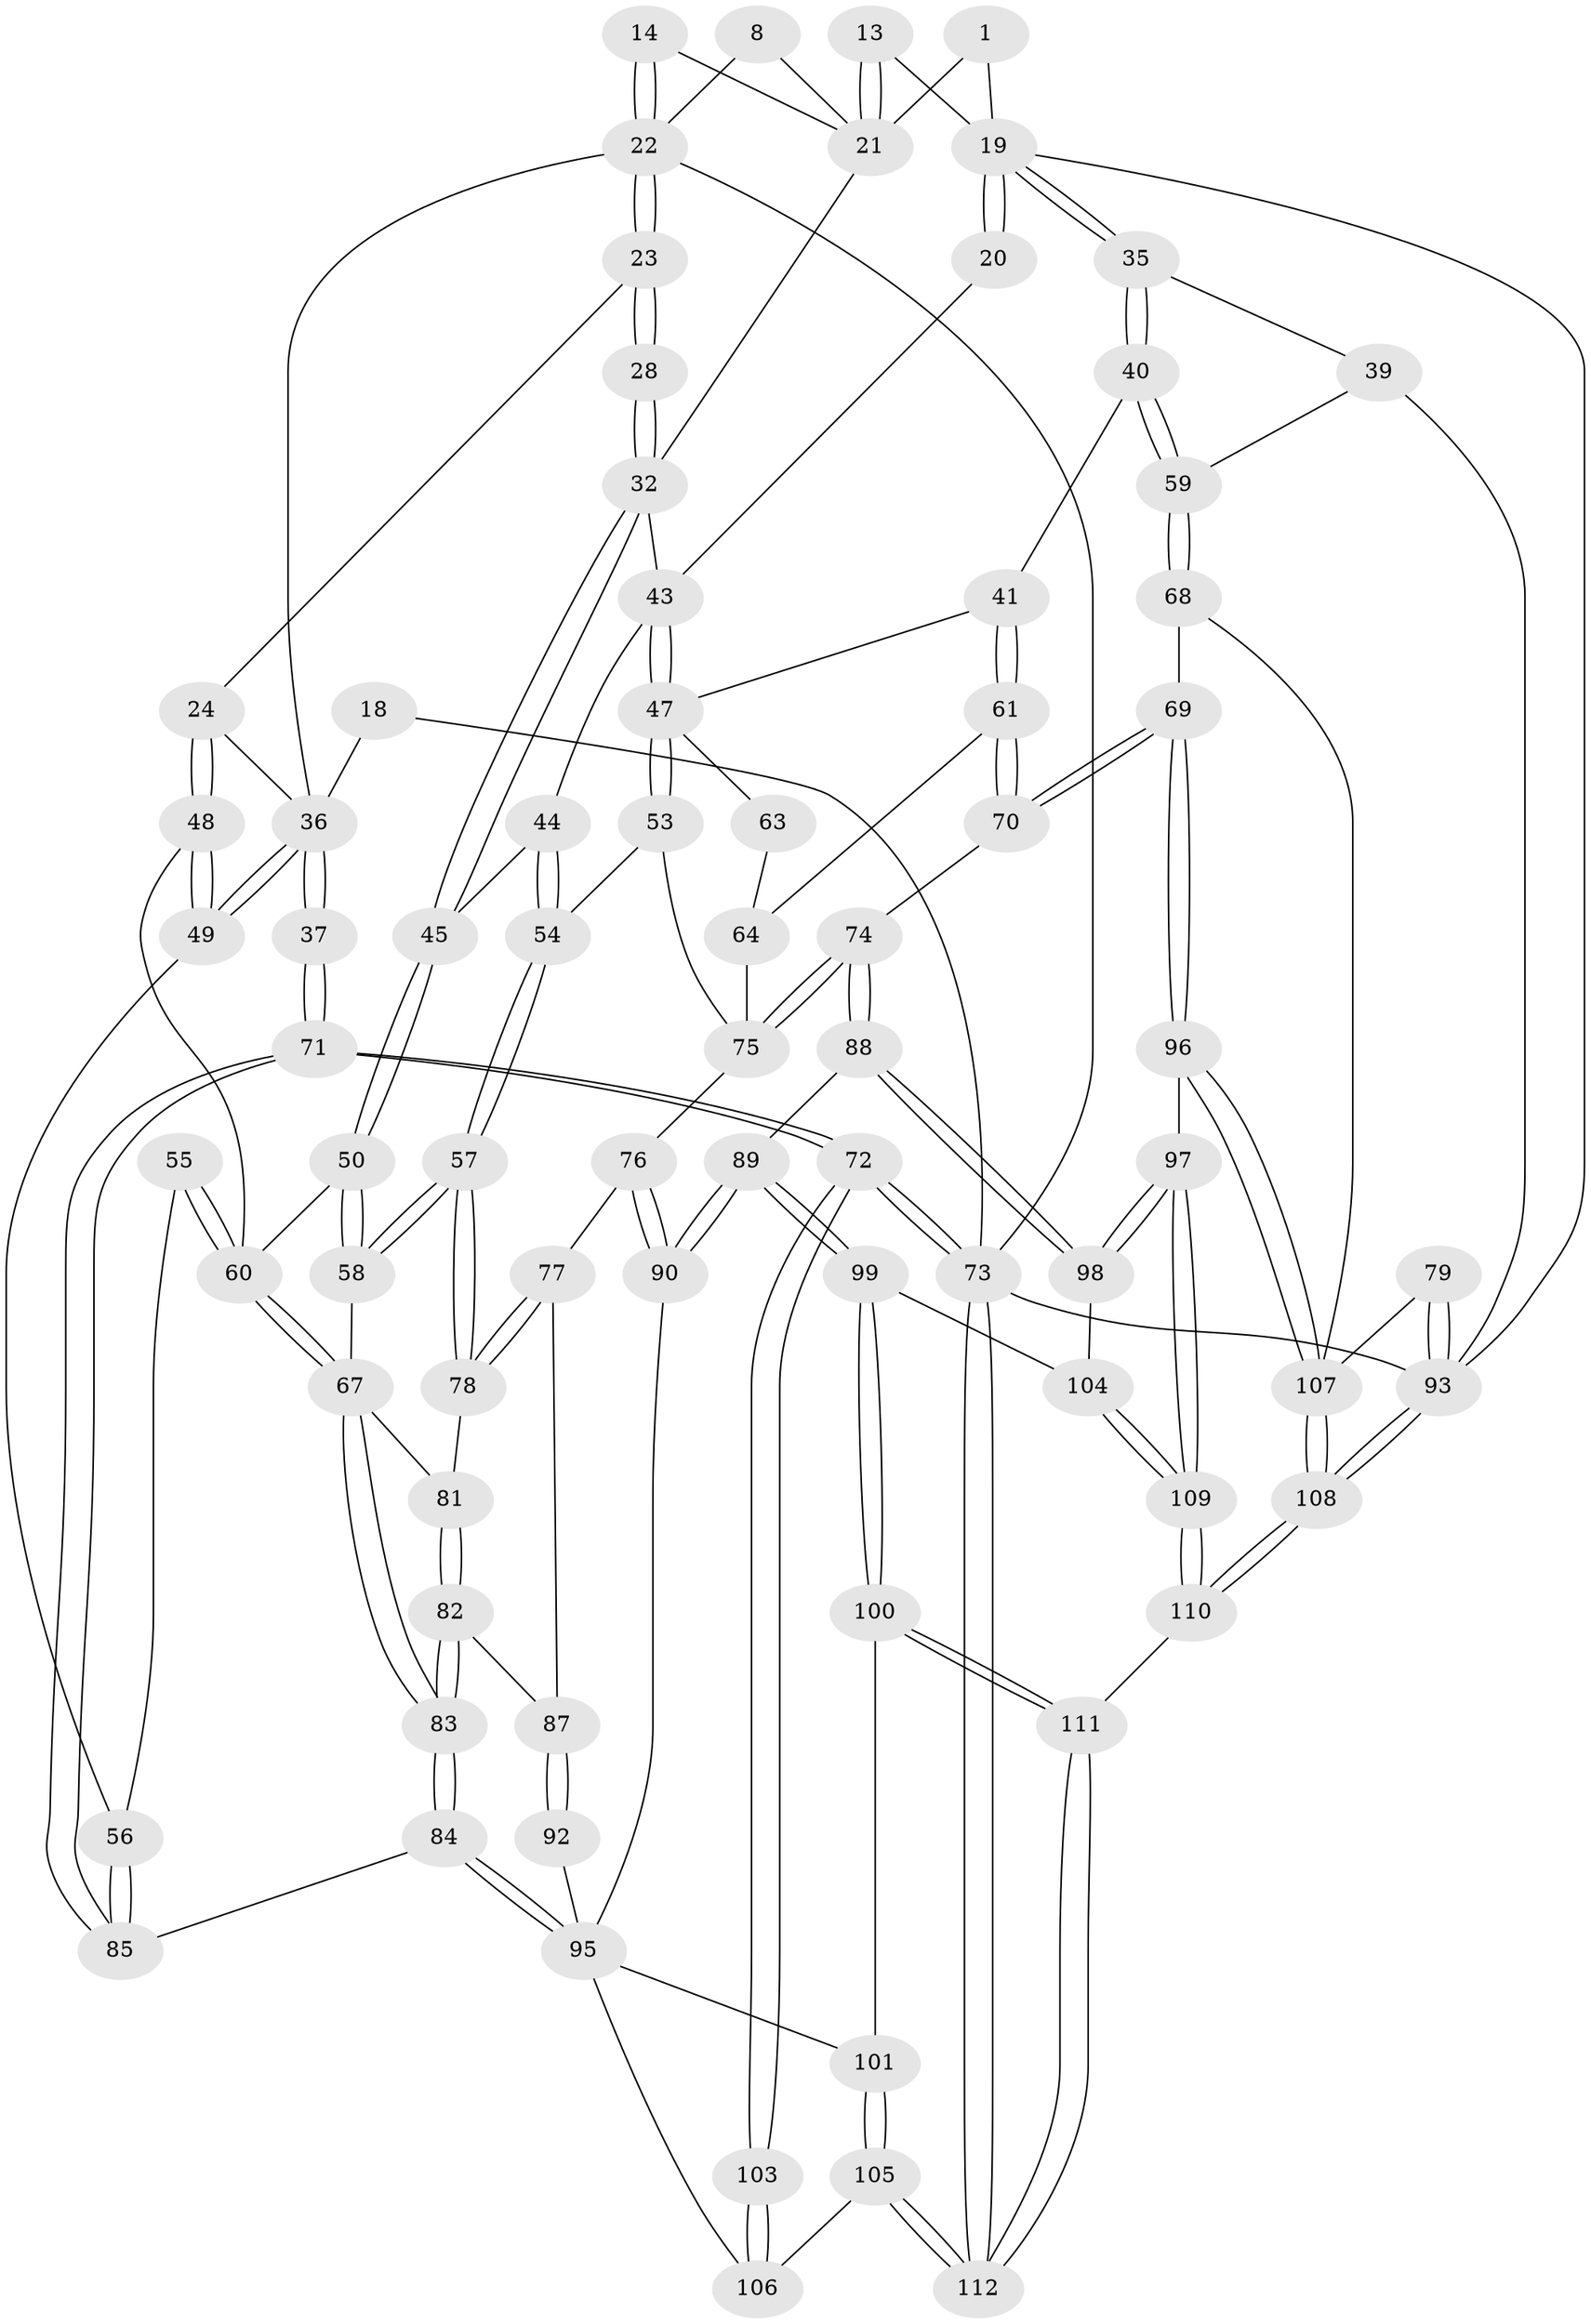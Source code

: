 // original degree distribution, {3: 0.017857142857142856, 4: 0.26785714285714285, 5: 0.4642857142857143, 6: 0.25}
// Generated by graph-tools (version 1.1) at 2025/05/03/04/25 22:05:09]
// undirected, 78 vertices, 185 edges
graph export_dot {
graph [start="1"]
  node [color=gray90,style=filled];
  1 [pos="+0.3516718004210663+0"];
  8 [pos="+0.17145544570605842+0"];
  13 [pos="+0.5911416223008855+0.09066225270741415"];
  14 [pos="+0.26189036217387673+0.12321483782765336"];
  18 [pos="+0+0"];
  19 [pos="+0.7515161612890284+0.19113401764249136",super="+3+12"];
  20 [pos="+0.6156218575551786+0.1754930063870848"];
  21 [pos="+0.40702038984362676+0.07010364881740822",super="+11+9"];
  22 [pos="+0.23900044077674493+0.2051636540765747",super="+16+15"];
  23 [pos="+0.2398676313806621+0.211754248841348"];
  24 [pos="+0.1835846487777248+0.24547691972673627"];
  28 [pos="+0.31315015032160404+0.25410437237710065"];
  32 [pos="+0.3244381603668681+0.2671396171849865",super="+29+27"];
  35 [pos="+0.8151713980884869+0.2650642419550518"];
  36 [pos="+0+0.38262966031044976",super="+25+33"];
  37 [pos="+0+0.35994394327130735"];
  39 [pos="+1+0.2989580895349027",super="+34"];
  40 [pos="+0.8165036545549854+0.3126416326144734"];
  41 [pos="+0.7353107920886954+0.37842413699849475"];
  43 [pos="+0.5076918560686656+0.2790859694123079",super="+31"];
  44 [pos="+0.40307737314425895+0.2978572235672283"];
  45 [pos="+0.33182693200214214+0.2800581893234167"];
  47 [pos="+0.5402694135346583+0.36964451063549275",super="+46+42"];
  48 [pos="+0.15569366172658514+0.3181889032783288"];
  49 [pos="+0+0.3907056172665163"];
  50 [pos="+0.30705290339674235+0.3539276037226163"];
  53 [pos="+0.5155352895645209+0.4256385481497245"];
  54 [pos="+0.433496020400072+0.4301750760955375"];
  55 [pos="+0.16287001363822404+0.4676145417458914"];
  56 [pos="+0.0063067194252155925+0.4398489774979075"];
  57 [pos="+0.3841123693242634+0.4656285124773941"];
  58 [pos="+0.3241621032956839+0.40815769718401407"];
  59 [pos="+0.8944463881328708+0.3826407347003564"];
  60 [pos="+0.18022355492681408+0.4782761299309779",super="+51+52"];
  61 [pos="+0.7133501973871864+0.5312093062883683"];
  63 [pos="+0.6206116221258687+0.4014572601949773"];
  64 [pos="+0.5946178221878826+0.45281166891913793",super="+62"];
  67 [pos="+0.18836859830523364+0.48987969430270056",super="+66"];
  68 [pos="+0.9193687239056503+0.6417239494904204"];
  69 [pos="+0.867001901083969+0.6394852551295286"];
  70 [pos="+0.7186753762592838+0.5732263493675434"];
  71 [pos="+0+0.7335697417944929"];
  72 [pos="+0+0.8958144977478172"];
  73 [pos="+0+1",super="+6"];
  74 [pos="+0.6358695290689883+0.6001261320954854"];
  75 [pos="+0.534291590221098+0.49457078013344",super="+65"];
  76 [pos="+0.46647749825774365+0.5397757463236185"];
  77 [pos="+0.38058213187996853+0.5083460205733478"];
  78 [pos="+0.3794815773844313+0.5046499283776847"];
  79 [pos="+1+0.6493536824554073"];
  81 [pos="+0.30604167709362295+0.5044709033620436"];
  82 [pos="+0.24357623727270833+0.6124879759761288"];
  83 [pos="+0.19641933685532598+0.6426326110875137"];
  84 [pos="+0.185654603362263+0.6732696802744347"];
  85 [pos="+0.10242891469070556+0.6537986789534478"];
  87 [pos="+0.3102958787755586+0.581965047916192",super="+86"];
  88 [pos="+0.5436075868143317+0.7002772400061685"];
  89 [pos="+0.5081564022257413+0.7019346805689168"];
  90 [pos="+0.49141910619063384+0.6955736702525279"];
  92 [pos="+0.40662857203813374+0.6447660302678159"];
  93 [pos="+1+1",super="+5+38"];
  95 [pos="+0.19034848685483532+0.6827212605740456",super="+94+91"];
  96 [pos="+0.6636646923392266+0.8482368806059654"];
  97 [pos="+0.6596704562146214+0.8486102202835853"];
  98 [pos="+0.6468731367057419+0.8390587760945392"];
  99 [pos="+0.45087326158118307+0.8890273688783732"];
  100 [pos="+0.37399219081484947+0.9081010989435536"];
  101 [pos="+0.3427519520897582+0.8831328937352291"];
  103 [pos="+0+0.884690414595723"];
  104 [pos="+0.464885977257538+0.8956884389783516"];
  105 [pos="+0.17251516661280014+0.9282010533400024"];
  106 [pos="+0.14968335527713492+0.8985136629953441",super="+102"];
  107 [pos="+0.8652969593216769+0.9644556926763148",super="+80"];
  108 [pos="+1+1"];
  109 [pos="+0.5851733295318909+1"];
  110 [pos="+0.5900352960415955+1"];
  111 [pos="+0.3681091336311174+1"];
  112 [pos="+0.17996833195189033+1"];
  1 -- 19;
  1 -- 21;
  8 -- 21;
  8 -- 22;
  13 -- 21 [weight=2];
  13 -- 21;
  13 -- 19;
  14 -- 22 [weight=2];
  14 -- 22;
  14 -- 21;
  18 -- 73;
  18 -- 36 [weight=2];
  19 -- 20 [weight=2];
  19 -- 20;
  19 -- 35;
  19 -- 35;
  19 -- 93;
  20 -- 43;
  21 -- 32;
  22 -- 23;
  22 -- 23;
  22 -- 73;
  22 -- 36;
  23 -- 24;
  23 -- 28;
  23 -- 28;
  24 -- 48;
  24 -- 48;
  24 -- 36;
  28 -- 32 [weight=2];
  28 -- 32;
  32 -- 45;
  32 -- 45;
  32 -- 43;
  35 -- 40;
  35 -- 40;
  35 -- 39;
  36 -- 37 [weight=2];
  36 -- 37;
  36 -- 49;
  36 -- 49;
  37 -- 71;
  37 -- 71;
  39 -- 59;
  39 -- 93 [weight=2];
  40 -- 41;
  40 -- 59;
  40 -- 59;
  41 -- 61;
  41 -- 61;
  41 -- 47;
  43 -- 44;
  43 -- 47 [weight=2];
  43 -- 47;
  44 -- 45;
  44 -- 54;
  44 -- 54;
  45 -- 50;
  45 -- 50;
  47 -- 53;
  47 -- 53;
  47 -- 63;
  48 -- 49;
  48 -- 49;
  48 -- 60;
  49 -- 56;
  50 -- 58;
  50 -- 58;
  50 -- 60;
  53 -- 54;
  53 -- 75;
  54 -- 57;
  54 -- 57;
  55 -- 56;
  55 -- 60 [weight=2];
  55 -- 60;
  56 -- 85;
  56 -- 85;
  57 -- 58;
  57 -- 58;
  57 -- 78;
  57 -- 78;
  58 -- 67;
  59 -- 68;
  59 -- 68;
  60 -- 67;
  60 -- 67;
  61 -- 70;
  61 -- 70;
  61 -- 64;
  63 -- 64 [weight=2];
  64 -- 75;
  67 -- 83;
  67 -- 83;
  67 -- 81;
  68 -- 69;
  68 -- 107;
  69 -- 70;
  69 -- 70;
  69 -- 96;
  69 -- 96;
  70 -- 74;
  71 -- 72;
  71 -- 72;
  71 -- 85;
  71 -- 85;
  72 -- 73;
  72 -- 73;
  72 -- 103;
  72 -- 103;
  73 -- 112;
  73 -- 112;
  73 -- 93 [weight=2];
  74 -- 75;
  74 -- 75;
  74 -- 88;
  74 -- 88;
  75 -- 76;
  76 -- 77;
  76 -- 90;
  76 -- 90;
  77 -- 78;
  77 -- 78;
  77 -- 87;
  78 -- 81;
  79 -- 93 [weight=2];
  79 -- 93;
  79 -- 107;
  81 -- 82;
  81 -- 82;
  82 -- 83;
  82 -- 83;
  82 -- 87;
  83 -- 84;
  83 -- 84;
  84 -- 85;
  84 -- 95;
  84 -- 95;
  87 -- 92 [weight=2];
  87 -- 92;
  88 -- 89;
  88 -- 98;
  88 -- 98;
  89 -- 90;
  89 -- 90;
  89 -- 99;
  89 -- 99;
  90 -- 95;
  92 -- 95;
  93 -- 108;
  93 -- 108;
  95 -- 106;
  95 -- 101;
  96 -- 97;
  96 -- 107;
  96 -- 107;
  97 -- 98;
  97 -- 98;
  97 -- 109;
  97 -- 109;
  98 -- 104;
  99 -- 100;
  99 -- 100;
  99 -- 104;
  100 -- 101;
  100 -- 111;
  100 -- 111;
  101 -- 105;
  101 -- 105;
  103 -- 106 [weight=2];
  103 -- 106;
  104 -- 109;
  104 -- 109;
  105 -- 106;
  105 -- 112;
  105 -- 112;
  107 -- 108;
  107 -- 108;
  108 -- 110;
  108 -- 110;
  109 -- 110;
  109 -- 110;
  110 -- 111;
  111 -- 112;
  111 -- 112;
}
